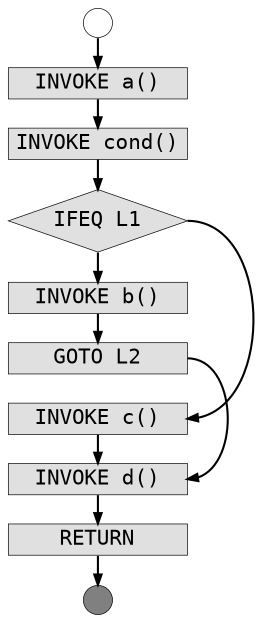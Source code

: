 digraph G {
  nodesep="0.2";
  rankdir=RL;
  node [shape="rect", penwidth="0.33", style="filled", fillcolor="#E0E0E0", margin="0,0.03", height="0.2", width="1.2", fontsize="10", fontname="Courier"];
  edge [arrowsize="0.5"];
  {
    ordering="in";
    rank = same;
    entry -> i1;
    i1 -> i2;
    i2 -> i3;
    i3 -> i6 [tailport="e", headport="e"];
    i3 -> i4;
    i4 -> i5;
    i5 -> i7 [tailport="e", headport="e"];
    i6 -> i7;
    i7 -> i8;
    i8 -> exit;
    entry [label="", shape="circle", fillcolor="#ffffff", width="0.2"]
    i1 [label="INVOKE a()"]
    i2 [label="INVOKE cond()"]
    i3 [label="IFEQ L1", shape="diamond"]
    i4 [label="INVOKE b()"]
    i5 [label="GOTO L2"]
    i6 [label="INVOKE c()"]
    i7 [label="INVOKE d()"]
    i8 [label="RETURN"]
    exit [label="", shape="circle", fillcolor="#808080", width="0.2"]
  }
}